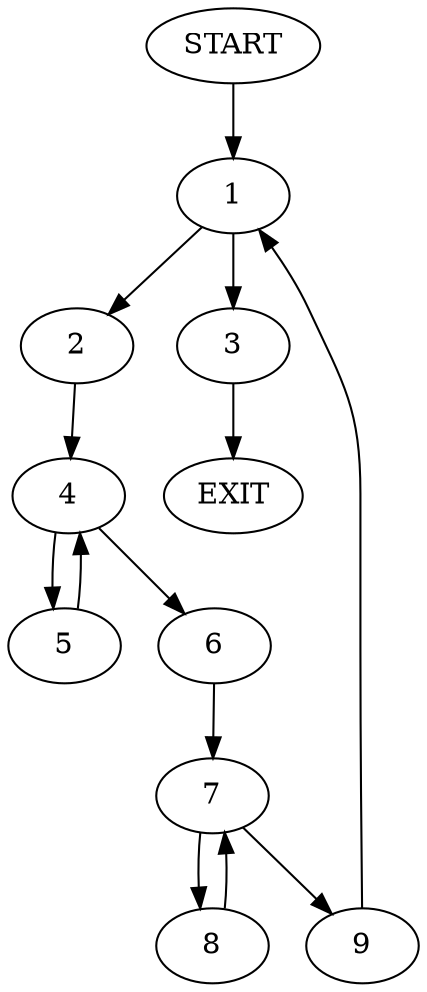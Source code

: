 digraph {
0 [label="START"]
10 [label="EXIT"]
0 -> 1
1 -> 2
1 -> 3
3 -> 10
2 -> 4
4 -> 5
4 -> 6
5 -> 4
6 -> 7
7 -> 8
7 -> 9
9 -> 1
8 -> 7
}
